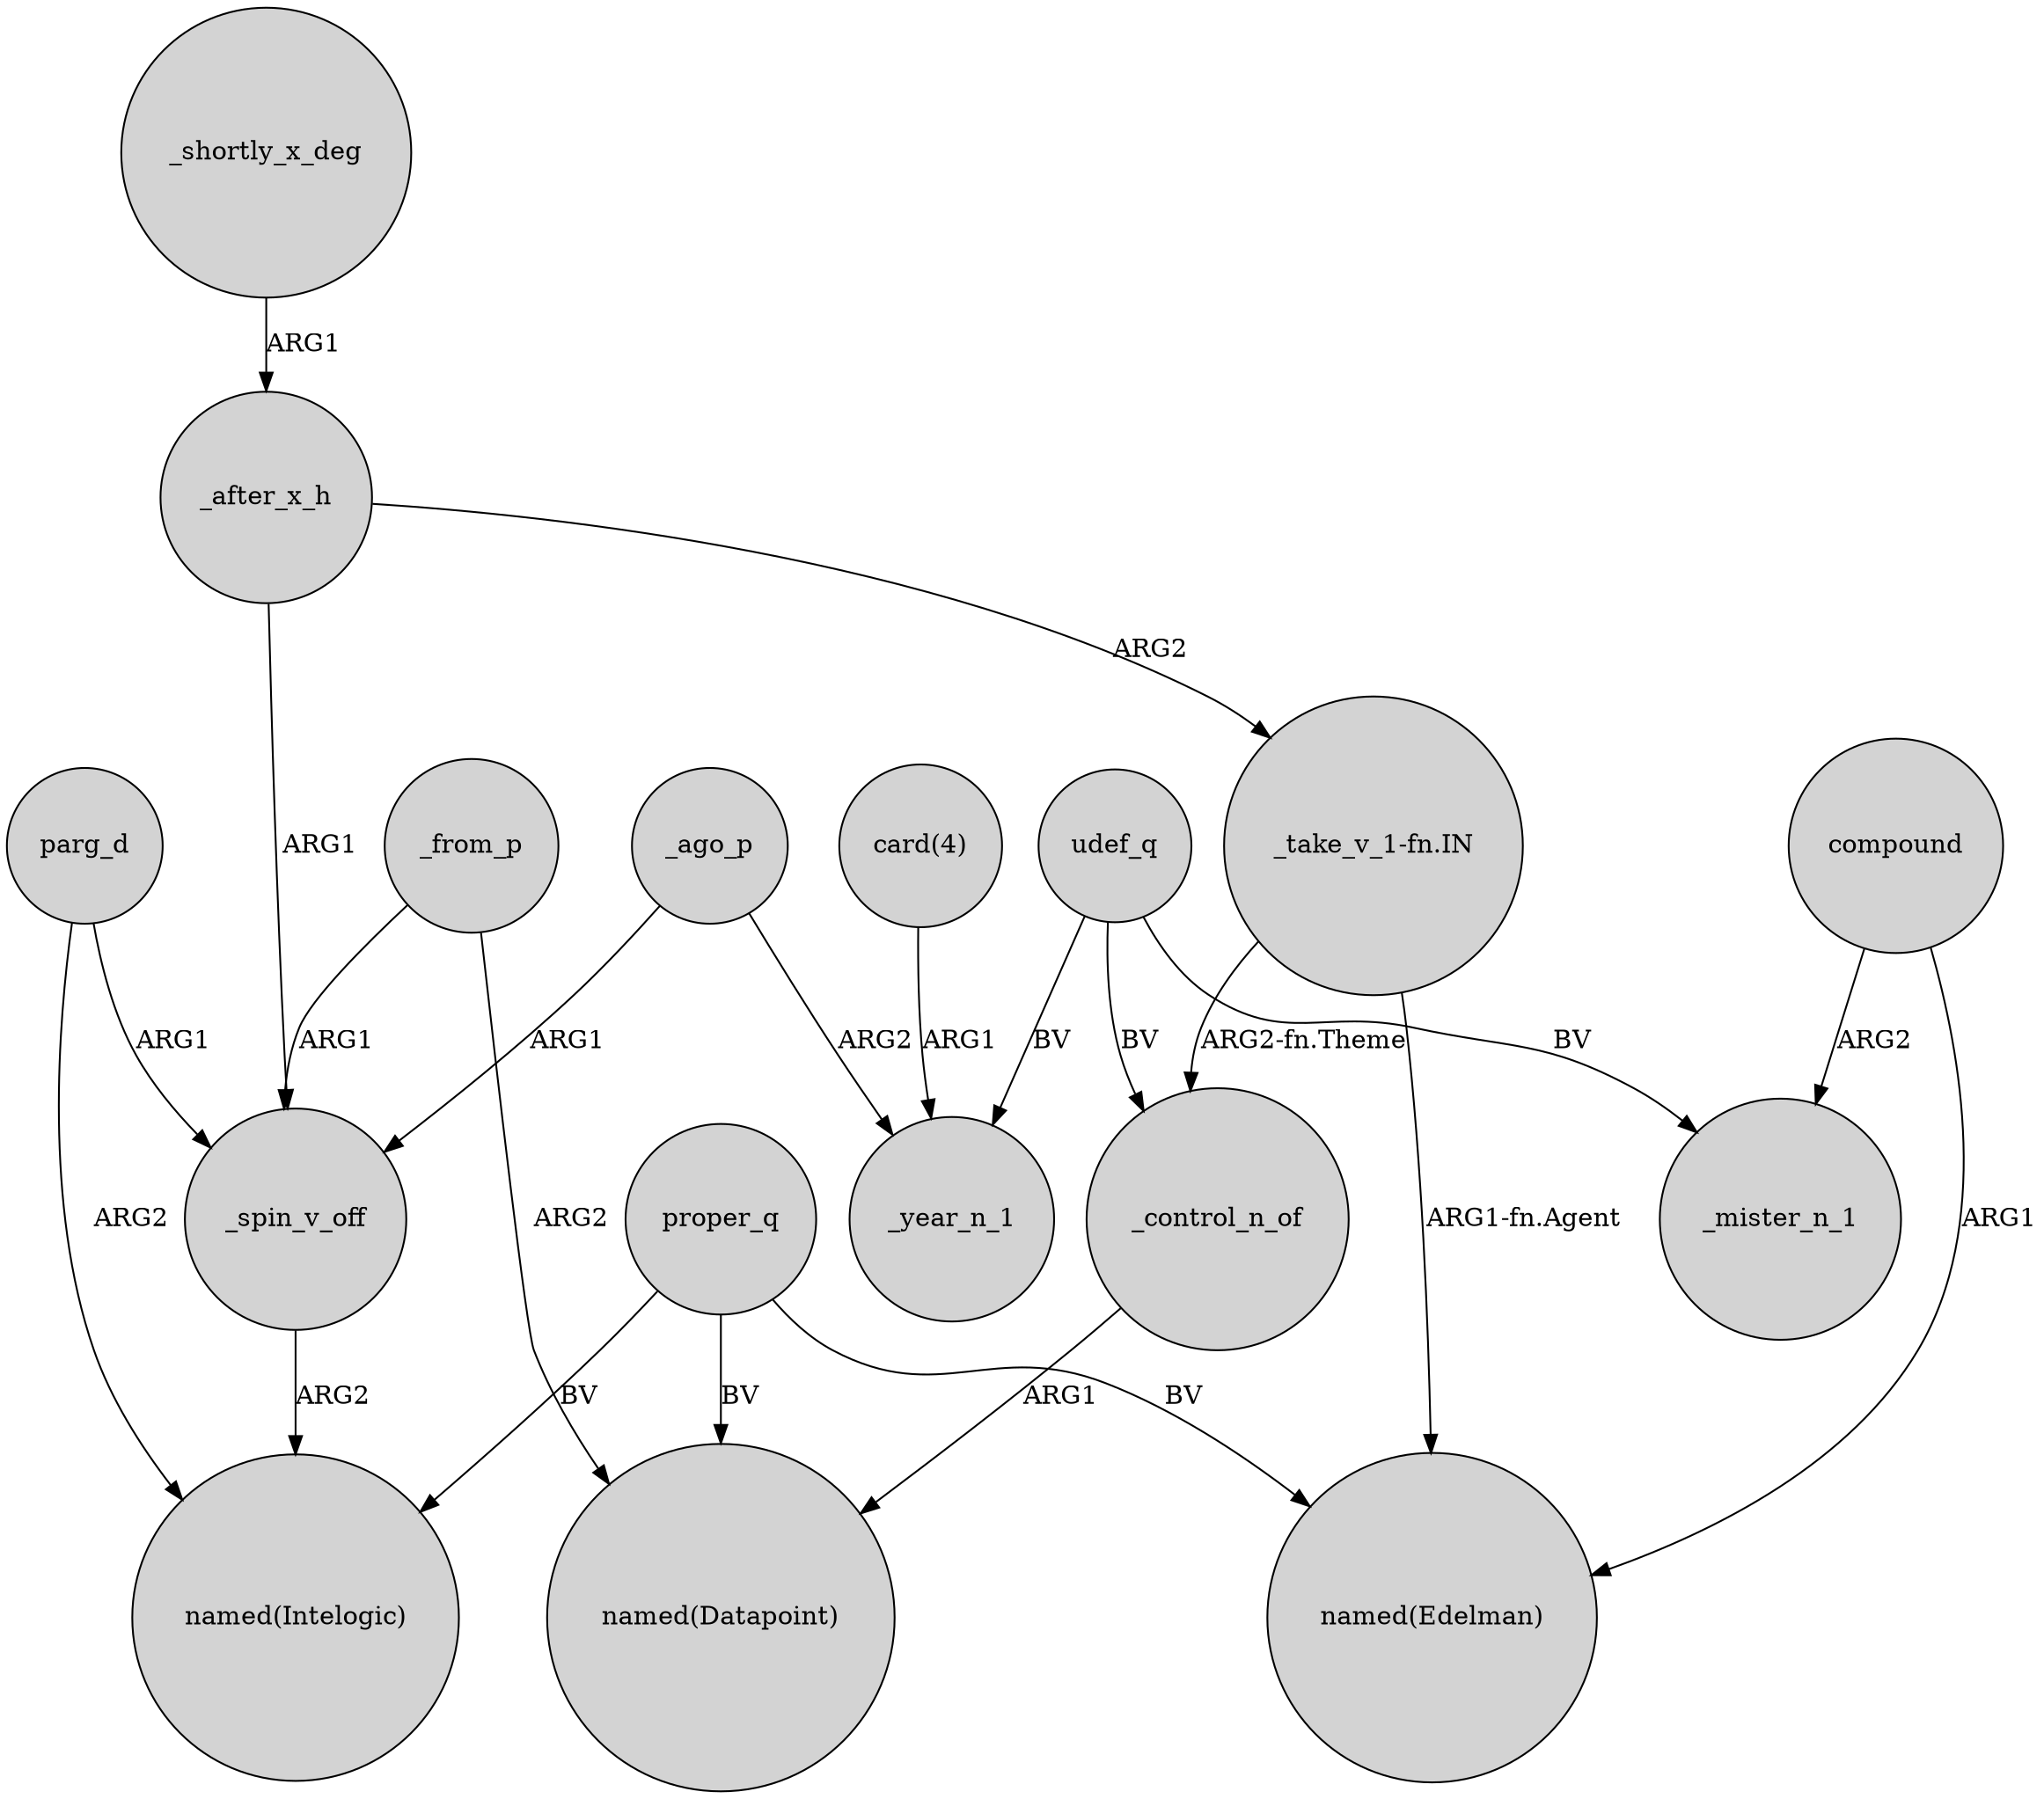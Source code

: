 digraph {
	node [shape=circle style=filled]
	proper_q -> "named(Intelogic)" [label=BV]
	udef_q -> _control_n_of [label=BV]
	compound -> _mister_n_1 [label=ARG2]
	"card(4)" -> _year_n_1 [label=ARG1]
	udef_q -> _mister_n_1 [label=BV]
	_shortly_x_deg -> _after_x_h [label=ARG1]
	parg_d -> "named(Intelogic)" [label=ARG2]
	_from_p -> _spin_v_off [label=ARG1]
	_control_n_of -> "named(Datapoint)" [label=ARG1]
	_ago_p -> _spin_v_off [label=ARG1]
	"_take_v_1-fn.IN" -> _control_n_of [label="ARG2-fn.Theme"]
	_ago_p -> _year_n_1 [label=ARG2]
	parg_d -> _spin_v_off [label=ARG1]
	proper_q -> "named(Datapoint)" [label=BV]
	udef_q -> _year_n_1 [label=BV]
	_spin_v_off -> "named(Intelogic)" [label=ARG2]
	_after_x_h -> "_take_v_1-fn.IN" [label=ARG2]
	"_take_v_1-fn.IN" -> "named(Edelman)" [label="ARG1-fn.Agent"]
	compound -> "named(Edelman)" [label=ARG1]
	_from_p -> "named(Datapoint)" [label=ARG2]
	proper_q -> "named(Edelman)" [label=BV]
	_after_x_h -> _spin_v_off [label=ARG1]
}
